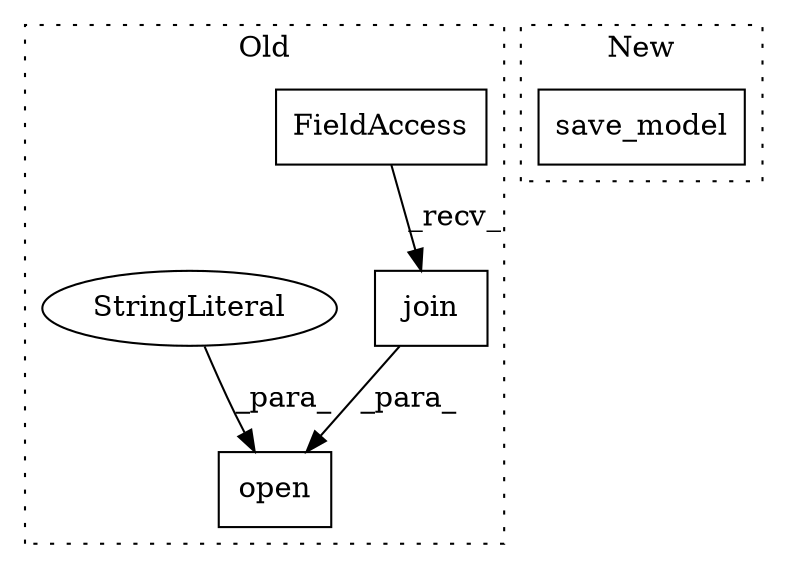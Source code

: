 digraph G {
subgraph cluster0 {
1 [label="join" a="32" s="12964,13005" l="5,1" shape="box"];
3 [label="FieldAccess" a="22" s="12956" l="7" shape="box"];
4 [label="open" a="32" s="13024,13047" l="5,1" shape="box"];
5 [label="StringLiteral" a="45" s="13044" l="3" shape="ellipse"];
label = "Old";
style="dotted";
}
subgraph cluster1 {
2 [label="save_model" a="32" s="11260,11287" l="11,1" shape="box"];
label = "New";
style="dotted";
}
1 -> 4 [label="_para_"];
3 -> 1 [label="_recv_"];
5 -> 4 [label="_para_"];
}